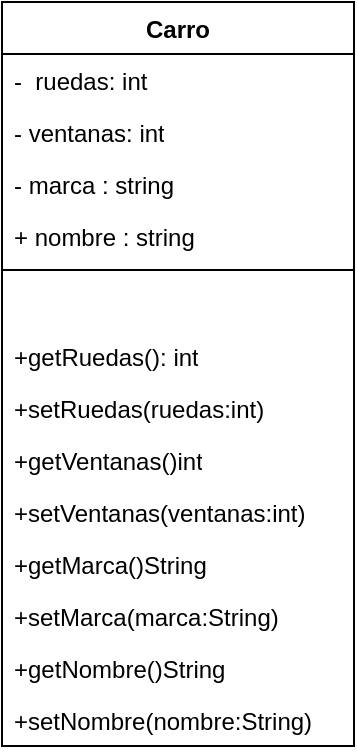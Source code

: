 <mxfile version="22.1.18" type="device">
  <diagram name="Página-1" id="5_wTBUmaCxSif36U8GtU">
    <mxGraphModel dx="880" dy="532" grid="1" gridSize="10" guides="1" tooltips="1" connect="1" arrows="1" fold="1" page="1" pageScale="1" pageWidth="827" pageHeight="1169" math="0" shadow="0">
      <root>
        <mxCell id="0" />
        <mxCell id="1" parent="0" />
        <mxCell id="YSnf5UDgnXMdYvYuuvMs-1" value="Carro" style="swimlane;fontStyle=1;align=center;verticalAlign=top;childLayout=stackLayout;horizontal=1;startSize=26;horizontalStack=0;resizeParent=1;resizeParentMax=0;resizeLast=0;collapsible=1;marginBottom=0;whiteSpace=wrap;html=1;" parent="1" vertex="1">
          <mxGeometry x="334" y="90" width="176" height="372" as="geometry">
            <mxRectangle x="330" y="220" width="70" height="30" as="alternateBounds" />
          </mxGeometry>
        </mxCell>
        <mxCell id="NYeLLgZ9HXvXxrC6KCuS-7" value="-&amp;nbsp; ruedas: int" style="text;strokeColor=none;fillColor=none;align=left;verticalAlign=top;spacingLeft=4;spacingRight=4;overflow=hidden;rotatable=0;points=[[0,0.5],[1,0.5]];portConstraint=eastwest;whiteSpace=wrap;html=1;" vertex="1" parent="YSnf5UDgnXMdYvYuuvMs-1">
          <mxGeometry y="26" width="176" height="26" as="geometry" />
        </mxCell>
        <mxCell id="NYeLLgZ9HXvXxrC6KCuS-8" value="- ventanas: int" style="text;strokeColor=none;fillColor=none;align=left;verticalAlign=top;spacingLeft=4;spacingRight=4;overflow=hidden;rotatable=0;points=[[0,0.5],[1,0.5]];portConstraint=eastwest;whiteSpace=wrap;html=1;" vertex="1" parent="YSnf5UDgnXMdYvYuuvMs-1">
          <mxGeometry y="52" width="176" height="26" as="geometry" />
        </mxCell>
        <mxCell id="NYeLLgZ9HXvXxrC6KCuS-9" value="- marca : string" style="text;strokeColor=none;fillColor=none;align=left;verticalAlign=top;spacingLeft=4;spacingRight=4;overflow=hidden;rotatable=0;points=[[0,0.5],[1,0.5]];portConstraint=eastwest;whiteSpace=wrap;html=1;" vertex="1" parent="YSnf5UDgnXMdYvYuuvMs-1">
          <mxGeometry y="78" width="176" height="26" as="geometry" />
        </mxCell>
        <mxCell id="YSnf5UDgnXMdYvYuuvMs-2" value="+ nombre : string" style="text;strokeColor=none;fillColor=none;align=left;verticalAlign=top;spacingLeft=4;spacingRight=4;overflow=hidden;rotatable=0;points=[[0,0.5],[1,0.5]];portConstraint=eastwest;whiteSpace=wrap;html=1;" parent="YSnf5UDgnXMdYvYuuvMs-1" vertex="1">
          <mxGeometry y="104" width="176" height="26" as="geometry" />
        </mxCell>
        <mxCell id="YSnf5UDgnXMdYvYuuvMs-3" value="" style="line;strokeWidth=1;fillColor=none;align=left;verticalAlign=middle;spacingTop=-1;spacingLeft=3;spacingRight=3;rotatable=0;labelPosition=right;points=[];portConstraint=eastwest;strokeColor=inherit;" parent="YSnf5UDgnXMdYvYuuvMs-1" vertex="1">
          <mxGeometry y="130" width="176" height="8" as="geometry" />
        </mxCell>
        <mxCell id="NYeLLgZ9HXvXxrC6KCuS-13" value="&amp;nbsp;" style="text;strokeColor=none;fillColor=none;align=left;verticalAlign=top;spacingLeft=4;spacingRight=4;overflow=hidden;rotatable=0;points=[[0,0.5],[1,0.5]];portConstraint=eastwest;whiteSpace=wrap;html=1;" vertex="1" parent="YSnf5UDgnXMdYvYuuvMs-1">
          <mxGeometry y="138" width="176" height="26" as="geometry" />
        </mxCell>
        <mxCell id="NYeLLgZ9HXvXxrC6KCuS-12" value="+getRuedas(): int" style="text;strokeColor=none;fillColor=none;align=left;verticalAlign=top;spacingLeft=4;spacingRight=4;overflow=hidden;rotatable=0;points=[[0,0.5],[1,0.5]];portConstraint=eastwest;whiteSpace=wrap;html=1;" vertex="1" parent="YSnf5UDgnXMdYvYuuvMs-1">
          <mxGeometry y="164" width="176" height="26" as="geometry" />
        </mxCell>
        <mxCell id="NYeLLgZ9HXvXxrC6KCuS-4" value="+setRuedas(ruedas:int)" style="text;strokeColor=none;fillColor=none;align=left;verticalAlign=top;spacingLeft=4;spacingRight=4;overflow=hidden;rotatable=0;points=[[0,0.5],[1,0.5]];portConstraint=eastwest;whiteSpace=wrap;html=1;" vertex="1" parent="YSnf5UDgnXMdYvYuuvMs-1">
          <mxGeometry y="190" width="176" height="26" as="geometry" />
        </mxCell>
        <mxCell id="NYeLLgZ9HXvXxrC6KCuS-11" value="+getVentanas()int" style="text;strokeColor=none;fillColor=none;align=left;verticalAlign=top;spacingLeft=4;spacingRight=4;overflow=hidden;rotatable=0;points=[[0,0.5],[1,0.5]];portConstraint=eastwest;whiteSpace=wrap;html=1;" vertex="1" parent="YSnf5UDgnXMdYvYuuvMs-1">
          <mxGeometry y="216" width="176" height="26" as="geometry" />
        </mxCell>
        <mxCell id="NYeLLgZ9HXvXxrC6KCuS-5" value="+setVentanas(ventanas:int)" style="text;strokeColor=none;fillColor=none;align=left;verticalAlign=top;spacingLeft=4;spacingRight=4;overflow=hidden;rotatable=0;points=[[0,0.5],[1,0.5]];portConstraint=eastwest;whiteSpace=wrap;html=1;" vertex="1" parent="YSnf5UDgnXMdYvYuuvMs-1">
          <mxGeometry y="242" width="176" height="26" as="geometry" />
        </mxCell>
        <mxCell id="NYeLLgZ9HXvXxrC6KCuS-14" value="+getMarca()String" style="text;strokeColor=none;fillColor=none;align=left;verticalAlign=top;spacingLeft=4;spacingRight=4;overflow=hidden;rotatable=0;points=[[0,0.5],[1,0.5]];portConstraint=eastwest;whiteSpace=wrap;html=1;" vertex="1" parent="YSnf5UDgnXMdYvYuuvMs-1">
          <mxGeometry y="268" width="176" height="26" as="geometry" />
        </mxCell>
        <mxCell id="NYeLLgZ9HXvXxrC6KCuS-15" value="+setMarca(marca:String)" style="text;strokeColor=none;fillColor=none;align=left;verticalAlign=top;spacingLeft=4;spacingRight=4;overflow=hidden;rotatable=0;points=[[0,0.5],[1,0.5]];portConstraint=eastwest;whiteSpace=wrap;html=1;" vertex="1" parent="YSnf5UDgnXMdYvYuuvMs-1">
          <mxGeometry y="294" width="176" height="26" as="geometry" />
        </mxCell>
        <mxCell id="NYeLLgZ9HXvXxrC6KCuS-16" value="+getNombre()String" style="text;strokeColor=none;fillColor=none;align=left;verticalAlign=top;spacingLeft=4;spacingRight=4;overflow=hidden;rotatable=0;points=[[0,0.5],[1,0.5]];portConstraint=eastwest;whiteSpace=wrap;html=1;" vertex="1" parent="YSnf5UDgnXMdYvYuuvMs-1">
          <mxGeometry y="320" width="176" height="26" as="geometry" />
        </mxCell>
        <mxCell id="NYeLLgZ9HXvXxrC6KCuS-17" value="+setNombre(nombre:String)" style="text;strokeColor=none;fillColor=none;align=left;verticalAlign=top;spacingLeft=4;spacingRight=4;overflow=hidden;rotatable=0;points=[[0,0.5],[1,0.5]];portConstraint=eastwest;whiteSpace=wrap;html=1;" vertex="1" parent="YSnf5UDgnXMdYvYuuvMs-1">
          <mxGeometry y="346" width="176" height="26" as="geometry" />
        </mxCell>
      </root>
    </mxGraphModel>
  </diagram>
</mxfile>
